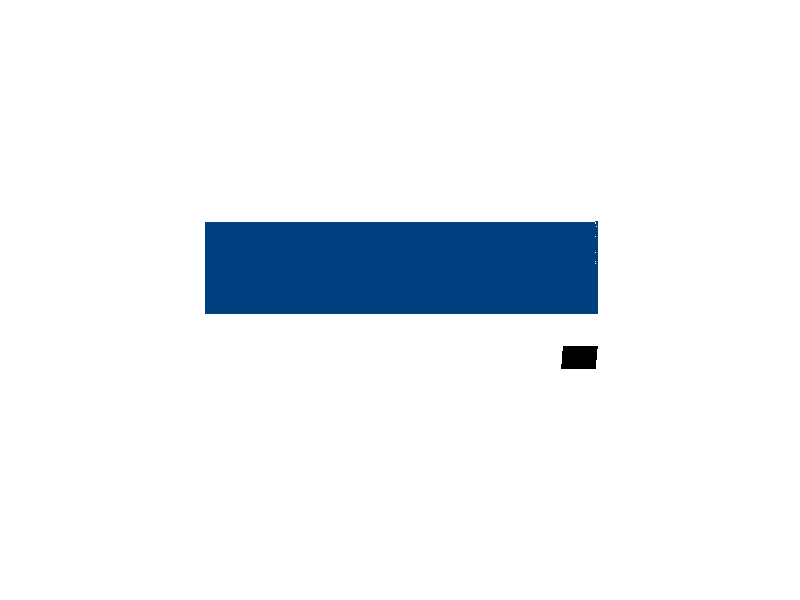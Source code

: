#declare RoomWidth=632;
#declare RoomLength=1016;
#declare RoomHeight=335;

#declare HalfRoomWidth=RoomWidth/2;
#declare HalfRoomLength=RoomLength/2;
#declare SeatedEyeHeight=112;

#declare CatLab=box{
    <0,0,0>
    <RoomWidth, RoomHeight, RoomLength>
    };
    
/*#declare Windows=box{
    <,,>
    <,,>
    };*/
    
#declare DoorWidth=91;
#declare DoorHeight=236;
#declare DoorDepth=16; 
#declare DoorDistanceFromRightWall=188;
#declare DoorwayCutout=box{
    <0,0,-DoorDepth/2>
    <DoorWidth,DoorHeight,DoorDepth/2>
    translate<RoomWidth-DoorDistanceFromRightWall,0,RoomLength>
    };        
    
#declare WindowHeight=150.5;
#declare WindowDistanceFromGround=89;
#declare WindowCutout=box{
    <0,0,-DoorDepth>
    <RoomWidth,WindowHeight,DoorDepth>
    translate<0,WindowDistanceFromGround,0>
    };    
    
#declare Margaret=<HalfRoomWidth,SeatedEyeHeight,40>;
#declare Justin=<HalfRoomWidth,SeatedEyeHeight,RoomLength-40>;

camera{
    location Justin 
    look_at Margaret
    }   
    
light_source{
    <HalfRoomWidth,SeatedEyeHeight,HalfRoomLength>
    rgb<1,1,1>
    }

background{rgb<0,.25,.5>}    

difference{
    object{
        CatLab             //outer wall
        scale 1.001}
    object{
        CatLab}              //inner wall
    object{
        DoorwayCutout}
    object{
        WindowCutout}
    texture{
        pigment{
            rgb<1,1,1>
            }
            }
            }


            
/*camera{
    location <75,20,-75>
    look_at <0,0,0>}*/
             
             
#declare ComputerWidth=54.5;
#declare ComputerHeight=40.1;
#declare ComputerDepth=4.5; 
#declare DistanceBetweenComputers=39;
//number of computers per row = 5
#declare Computer=box{
    <0,0,0> 
    <ComputerWidth,ComputerHeight,ComputerDepth>
    texture{
        pigment{
            rgb<0,0,0>
            }
            }
            };
     
object{
    Computer
    rotate<15,0,0>
    }
    
